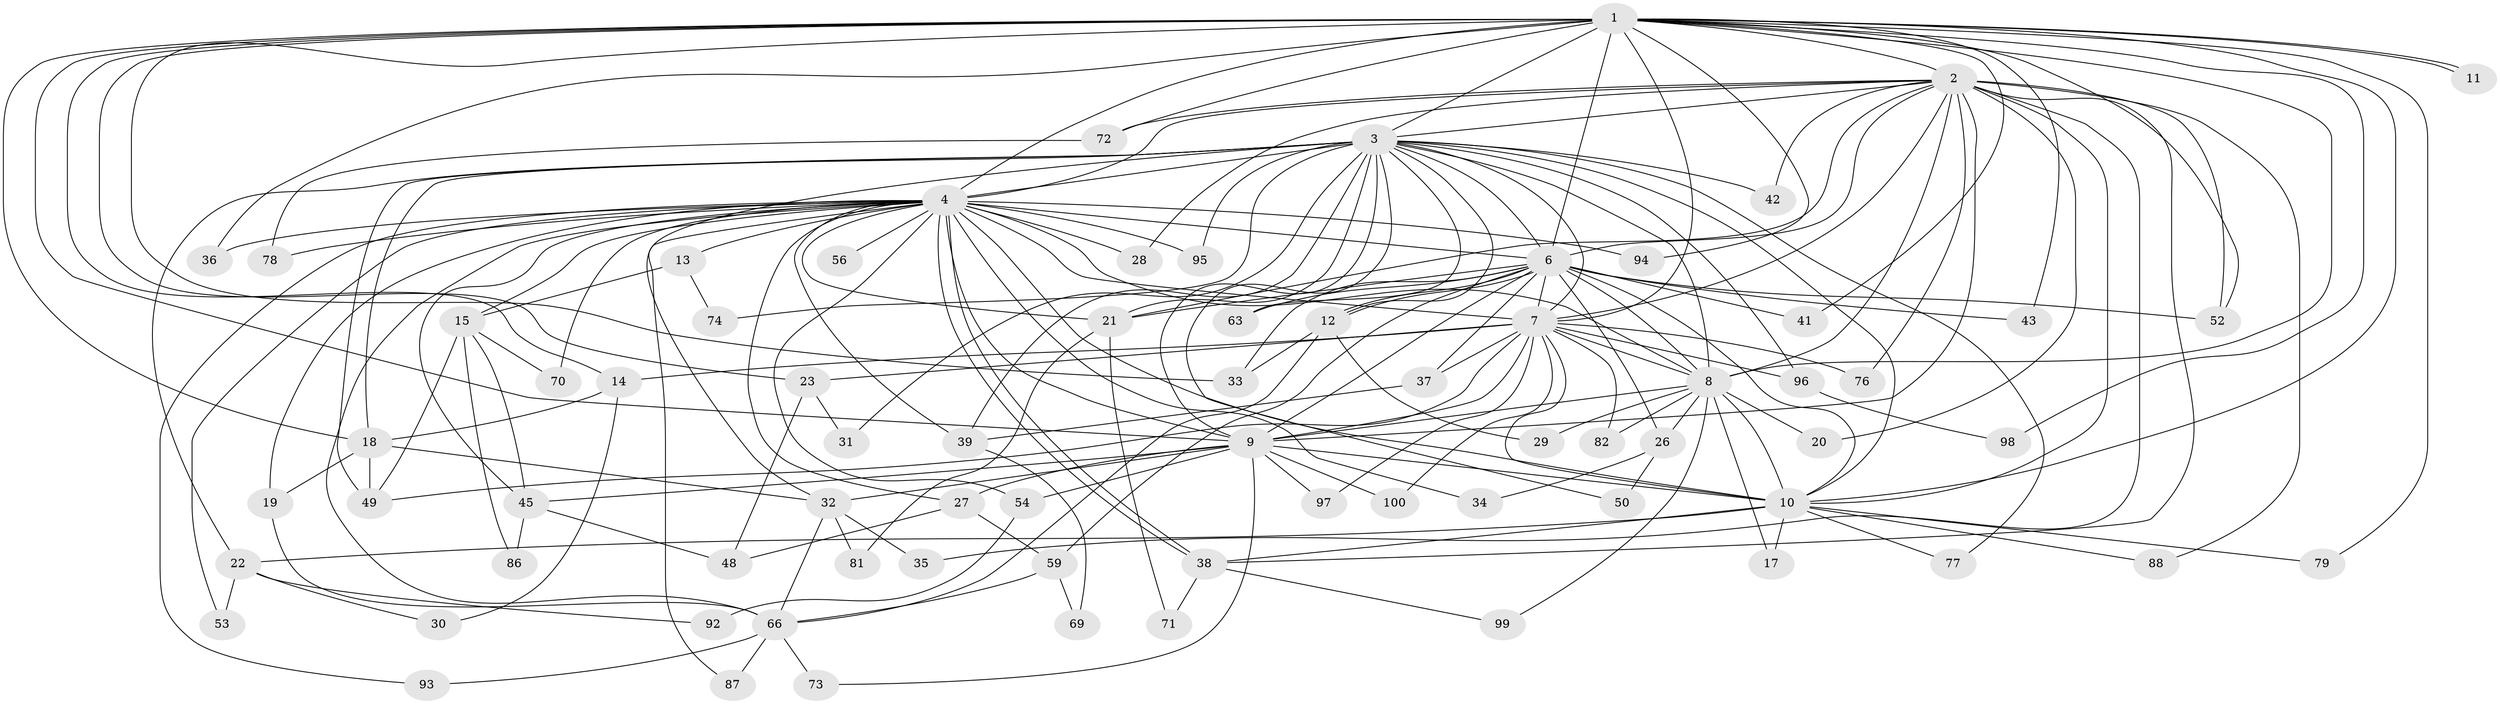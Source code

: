 // original degree distribution, {24: 0.02, 17: 0.02, 22: 0.02, 20: 0.02, 16: 0.01, 14: 0.01, 2: 0.52, 5: 0.08, 3: 0.2, 4: 0.06, 6: 0.03, 8: 0.01}
// Generated by graph-tools (version 1.1) at 2025/11/02/21/25 10:11:07]
// undirected, 73 vertices, 179 edges
graph export_dot {
graph [start="1"]
  node [color=gray90,style=filled];
  1 [super="+25"];
  2 [super="+46"];
  3 [super="+90"];
  4 [super="+5"];
  6 [super="+57"];
  7 [super="+58"];
  8 [super="+65"];
  9 [super="+40"];
  10 [super="+83"];
  11;
  12 [super="+16"];
  13 [super="+62"];
  14;
  15 [super="+51"];
  17;
  18 [super="+24"];
  19 [super="+85"];
  20;
  21 [super="+64"];
  22;
  23 [super="+84"];
  26 [super="+60"];
  27;
  28;
  29;
  30;
  31;
  32;
  33 [super="+80"];
  34;
  35;
  36;
  37 [super="+44"];
  38 [super="+67"];
  39 [super="+89"];
  41;
  42;
  43;
  45 [super="+47"];
  48 [super="+91"];
  49 [super="+55"];
  50;
  52 [super="+61"];
  53;
  54;
  56;
  59 [super="+68"];
  63;
  66 [super="+75"];
  69;
  70;
  71;
  72;
  73;
  74;
  76;
  77;
  78;
  79;
  81;
  82;
  86;
  87;
  88;
  92;
  93;
  94;
  95;
  96;
  97;
  98;
  99;
  100;
  1 -- 2;
  1 -- 3;
  1 -- 4 [weight=2];
  1 -- 6;
  1 -- 7;
  1 -- 8;
  1 -- 9 [weight=2];
  1 -- 10;
  1 -- 11;
  1 -- 11;
  1 -- 14;
  1 -- 18;
  1 -- 23;
  1 -- 33;
  1 -- 36;
  1 -- 41;
  1 -- 43;
  1 -- 72;
  1 -- 79;
  1 -- 94;
  1 -- 98;
  1 -- 52;
  2 -- 3;
  2 -- 4 [weight=2];
  2 -- 6;
  2 -- 7;
  2 -- 8;
  2 -- 9;
  2 -- 10;
  2 -- 20;
  2 -- 28;
  2 -- 35;
  2 -- 42;
  2 -- 52;
  2 -- 72;
  2 -- 76;
  2 -- 88;
  2 -- 21;
  2 -- 38;
  3 -- 4 [weight=2];
  3 -- 6;
  3 -- 7;
  3 -- 8;
  3 -- 9;
  3 -- 10;
  3 -- 18;
  3 -- 22;
  3 -- 31;
  3 -- 39;
  3 -- 42;
  3 -- 49 [weight=2];
  3 -- 50;
  3 -- 63;
  3 -- 74;
  3 -- 77;
  3 -- 95;
  3 -- 32;
  3 -- 96;
  3 -- 21;
  3 -- 12;
  4 -- 6 [weight=2];
  4 -- 7 [weight=2];
  4 -- 8 [weight=2];
  4 -- 9 [weight=2];
  4 -- 10 [weight=2];
  4 -- 21;
  4 -- 34;
  4 -- 36;
  4 -- 38;
  4 -- 38;
  4 -- 39 [weight=2];
  4 -- 54;
  4 -- 56 [weight=2];
  4 -- 70;
  4 -- 87;
  4 -- 93;
  4 -- 13;
  4 -- 78;
  4 -- 15;
  4 -- 19;
  4 -- 27;
  4 -- 28;
  4 -- 94;
  4 -- 95;
  4 -- 53;
  4 -- 66;
  4 -- 45;
  6 -- 7;
  6 -- 8;
  6 -- 9;
  6 -- 10;
  6 -- 12;
  6 -- 12;
  6 -- 21;
  6 -- 26;
  6 -- 37;
  6 -- 41;
  6 -- 43;
  6 -- 52;
  6 -- 63;
  6 -- 59;
  6 -- 33;
  7 -- 8 [weight=2];
  7 -- 9;
  7 -- 10;
  7 -- 14;
  7 -- 23 [weight=2];
  7 -- 37;
  7 -- 76;
  7 -- 82;
  7 -- 96;
  7 -- 97;
  7 -- 100;
  7 -- 49;
  8 -- 9;
  8 -- 10;
  8 -- 17;
  8 -- 20;
  8 -- 26 [weight=2];
  8 -- 29;
  8 -- 82;
  8 -- 99;
  9 -- 10;
  9 -- 27 [weight=2];
  9 -- 32;
  9 -- 54;
  9 -- 73;
  9 -- 97;
  9 -- 100;
  9 -- 45;
  10 -- 17;
  10 -- 22;
  10 -- 77;
  10 -- 79;
  10 -- 88;
  10 -- 38;
  12 -- 29;
  12 -- 66;
  12 -- 33;
  13 -- 74;
  13 -- 15;
  14 -- 30;
  14 -- 18;
  15 -- 45;
  15 -- 86;
  15 -- 49;
  15 -- 70;
  18 -- 19;
  18 -- 32;
  18 -- 49;
  19 -- 66;
  21 -- 71;
  21 -- 81;
  22 -- 30;
  22 -- 53;
  22 -- 92;
  23 -- 31;
  23 -- 48;
  26 -- 34;
  26 -- 50;
  27 -- 59;
  27 -- 48;
  32 -- 35;
  32 -- 66;
  32 -- 81;
  37 -- 39;
  38 -- 99;
  38 -- 71;
  39 -- 69;
  45 -- 86;
  45 -- 48;
  54 -- 92;
  59 -- 66;
  59 -- 69;
  66 -- 73;
  66 -- 87;
  66 -- 93;
  72 -- 78;
  96 -- 98;
}
